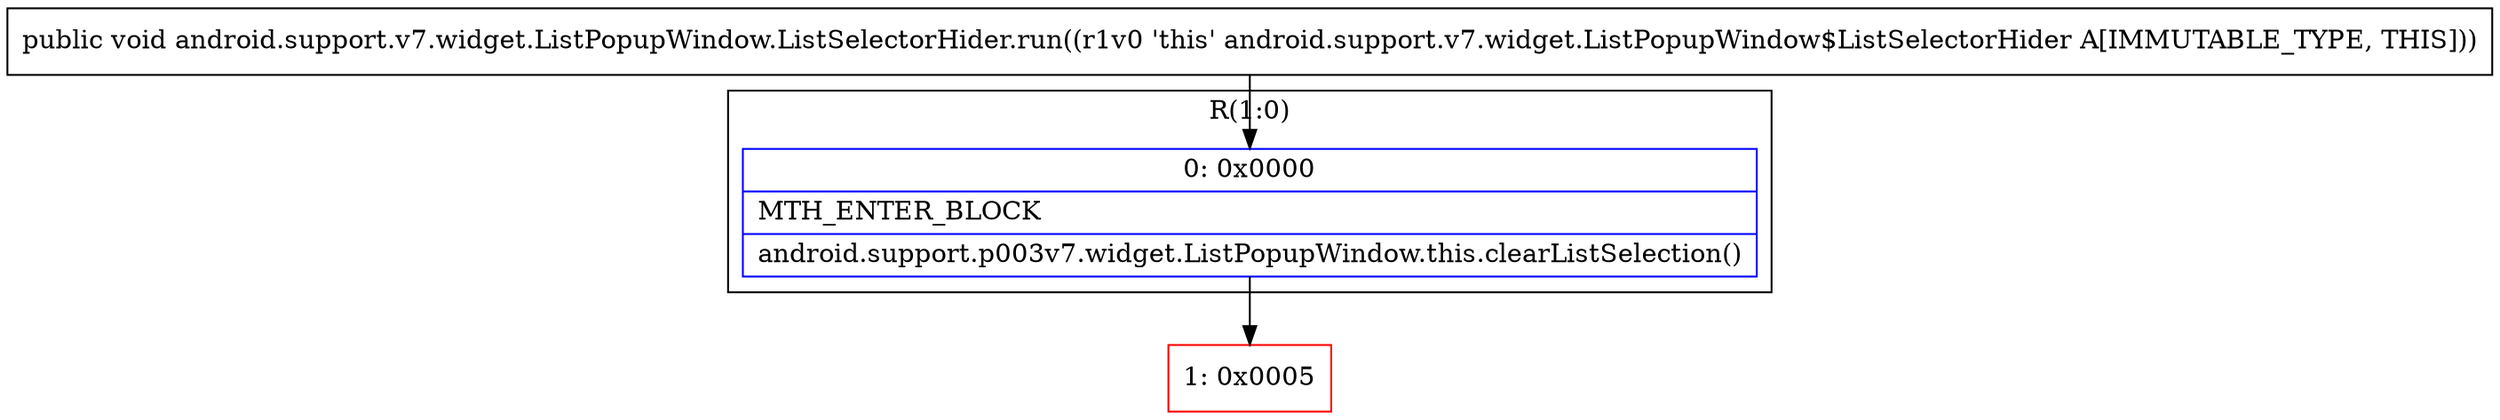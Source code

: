 digraph "CFG forandroid.support.v7.widget.ListPopupWindow.ListSelectorHider.run()V" {
subgraph cluster_Region_2000424625 {
label = "R(1:0)";
node [shape=record,color=blue];
Node_0 [shape=record,label="{0\:\ 0x0000|MTH_ENTER_BLOCK\l|android.support.p003v7.widget.ListPopupWindow.this.clearListSelection()\l}"];
}
Node_1 [shape=record,color=red,label="{1\:\ 0x0005}"];
MethodNode[shape=record,label="{public void android.support.v7.widget.ListPopupWindow.ListSelectorHider.run((r1v0 'this' android.support.v7.widget.ListPopupWindow$ListSelectorHider A[IMMUTABLE_TYPE, THIS])) }"];
MethodNode -> Node_0;
Node_0 -> Node_1;
}

